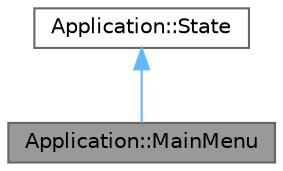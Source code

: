 digraph "Application::MainMenu"
{
 // LATEX_PDF_SIZE
  bgcolor="transparent";
  edge [fontname=Helvetica,fontsize=10,labelfontname=Helvetica,labelfontsize=10];
  node [fontname=Helvetica,fontsize=10,shape=box,height=0.2,width=0.4];
  Node1 [id="Node000001",label="Application::MainMenu",height=0.2,width=0.4,color="gray40", fillcolor="grey60", style="filled", fontcolor="black",tooltip="Estado que representa el menú principal de la aplicación."];
  Node2 -> Node1 [id="edge1_Node000001_Node000002",dir="back",color="steelblue1",style="solid",tooltip=" "];
  Node2 [id="Node000002",label="Application::State",height=0.2,width=0.4,color="gray40", fillcolor="white", style="filled",URL="$class_application_1_1_state.html",tooltip="Clase base para los diferentes estados de la aplicación."];
}
